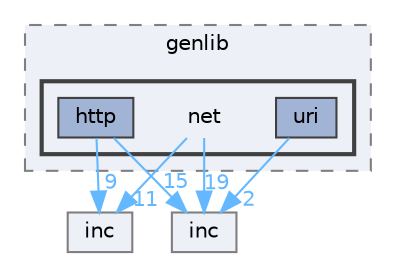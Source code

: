 digraph "/Users/mylhyz/Downloads/libupnp-1.14.18/upnp/src/genlib/net"
{
 // LATEX_PDF_SIZE
  bgcolor="transparent";
  edge [fontname=Helvetica,fontsize=10,labelfontname=Helvetica,labelfontsize=10];
  node [fontname=Helvetica,fontsize=10,shape=box,height=0.2,width=0.4];
  compound=true
  subgraph clusterdir_09aab03f485c1a046374c9f3e5b75075 {
    graph [ bgcolor="#edf0f7", pencolor="grey50", label="genlib", fontname=Helvetica,fontsize=10 style="filled,dashed", URL="dir_09aab03f485c1a046374c9f3e5b75075.html",tooltip=""]
  subgraph clusterdir_fc9cfb719955386ce36d6a68d40f3780 {
    graph [ bgcolor="#edf0f7", pencolor="grey25", label="", fontname=Helvetica,fontsize=10 style="filled,bold", URL="dir_fc9cfb719955386ce36d6a68d40f3780.html",tooltip=""]
    dir_fc9cfb719955386ce36d6a68d40f3780 [shape=plaintext, label="net"];
  dir_bab5e0b8314d99cf41d35e33377f752f [label="http", fillcolor="#a2b4d6", color="grey25", style="filled", URL="dir_bab5e0b8314d99cf41d35e33377f752f.html",tooltip=""];
  dir_13f8df19b682c2454d677b664a2c1a45 [label="uri", fillcolor="#a2b4d6", color="grey25", style="filled", URL="dir_13f8df19b682c2454d677b664a2c1a45.html",tooltip=""];
  }
  }
  dir_3da35c713fa963ae049913675ac870d6 [label="inc", fillcolor="#edf0f7", color="grey50", style="filled", URL="dir_3da35c713fa963ae049913675ac870d6.html",tooltip=""];
  dir_be5f34028fa5c62f24311a29a5bbedc5 [label="inc", fillcolor="#edf0f7", color="grey50", style="filled", URL="dir_be5f34028fa5c62f24311a29a5bbedc5.html",tooltip=""];
  dir_fc9cfb719955386ce36d6a68d40f3780->dir_3da35c713fa963ae049913675ac870d6 [headlabel="11", labeldistance=1.5 headhref="dir_000014_000009.html" href="dir_000014_000009.html" color="steelblue1" fontcolor="steelblue1"];
  dir_fc9cfb719955386ce36d6a68d40f3780->dir_be5f34028fa5c62f24311a29a5bbedc5 [headlabel="19", labeldistance=1.5 headhref="dir_000014_000010.html" href="dir_000014_000010.html" color="steelblue1" fontcolor="steelblue1"];
  dir_bab5e0b8314d99cf41d35e33377f752f->dir_3da35c713fa963ae049913675ac870d6 [headlabel="9", labeldistance=1.5 headhref="dir_000006_000009.html" href="dir_000006_000009.html" color="steelblue1" fontcolor="steelblue1"];
  dir_bab5e0b8314d99cf41d35e33377f752f->dir_be5f34028fa5c62f24311a29a5bbedc5 [headlabel="15", labeldistance=1.5 headhref="dir_000006_000010.html" href="dir_000006_000010.html" color="steelblue1" fontcolor="steelblue1"];
  dir_13f8df19b682c2454d677b664a2c1a45->dir_be5f34028fa5c62f24311a29a5bbedc5 [headlabel="2", labeldistance=1.5 headhref="dir_000023_000010.html" href="dir_000023_000010.html" color="steelblue1" fontcolor="steelblue1"];
}
